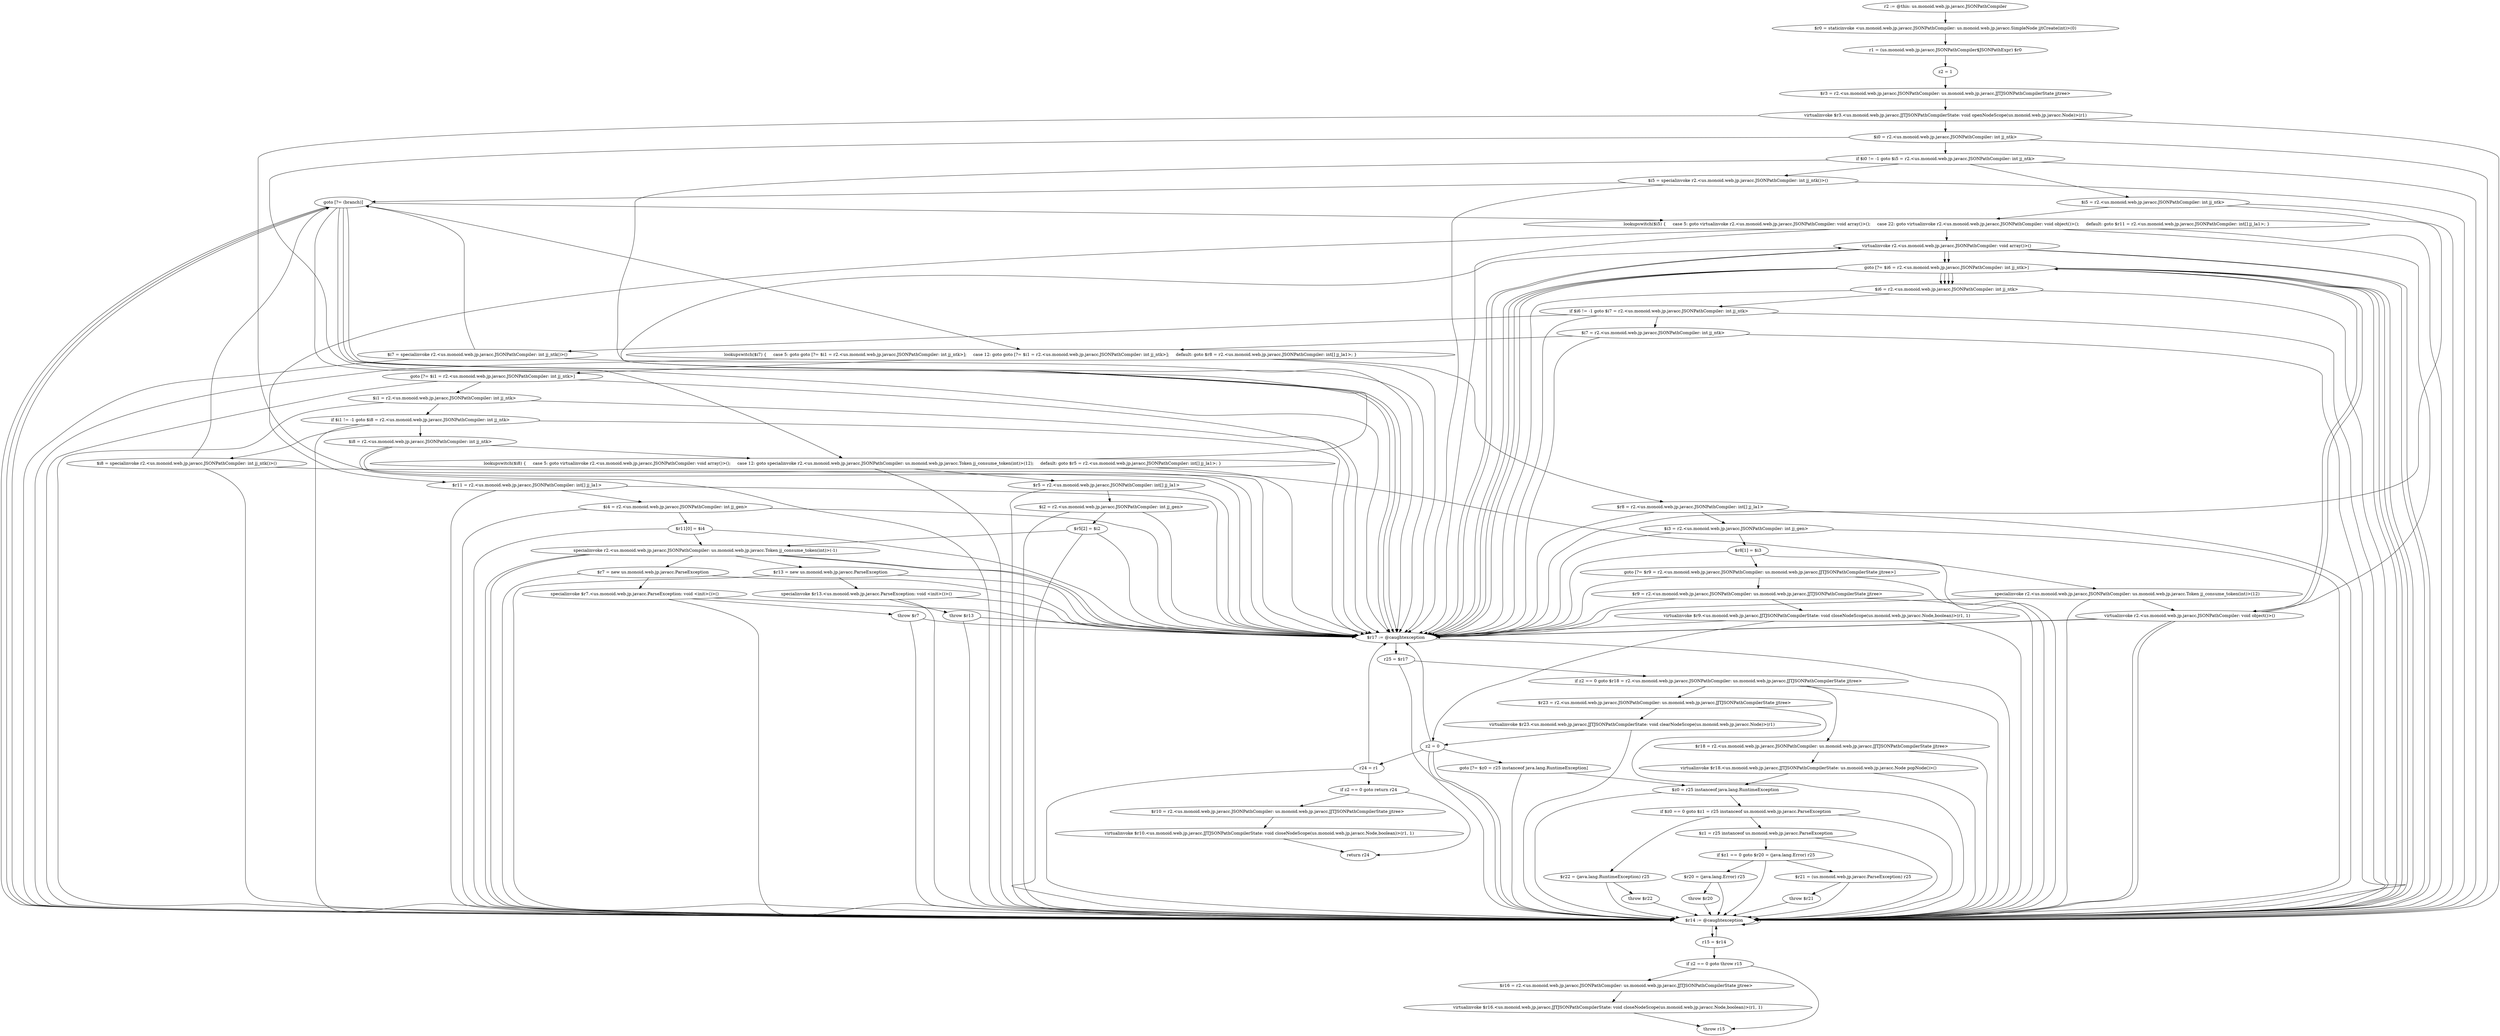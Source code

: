 digraph "unitGraph" {
    "r2 := @this: us.monoid.web.jp.javacc.JSONPathCompiler"
    "$r0 = staticinvoke <us.monoid.web.jp.javacc.JSONPathCompiler: us.monoid.web.jp.javacc.SimpleNode jjtCreate(int)>(0)"
    "r1 = (us.monoid.web.jp.javacc.JSONPathCompiler$JSONPathExpr) $r0"
    "z2 = 1"
    "$r3 = r2.<us.monoid.web.jp.javacc.JSONPathCompiler: us.monoid.web.jp.javacc.JJTJSONPathCompilerState jjtree>"
    "virtualinvoke $r3.<us.monoid.web.jp.javacc.JJTJSONPathCompilerState: void openNodeScope(us.monoid.web.jp.javacc.Node)>(r1)"
    "$i0 = r2.<us.monoid.web.jp.javacc.JSONPathCompiler: int jj_ntk>"
    "if $i0 != -1 goto $i5 = r2.<us.monoid.web.jp.javacc.JSONPathCompiler: int jj_ntk>"
    "$i5 = specialinvoke r2.<us.monoid.web.jp.javacc.JSONPathCompiler: int jj_ntk()>()"
    "goto [?= (branch)]"
    "$i5 = r2.<us.monoid.web.jp.javacc.JSONPathCompiler: int jj_ntk>"
    "lookupswitch($i5) {     case 5: goto virtualinvoke r2.<us.monoid.web.jp.javacc.JSONPathCompiler: void array()>();     case 22: goto virtualinvoke r2.<us.monoid.web.jp.javacc.JSONPathCompiler: void object()>();     default: goto $r11 = r2.<us.monoid.web.jp.javacc.JSONPathCompiler: int[] jj_la1>; }"
    "virtualinvoke r2.<us.monoid.web.jp.javacc.JSONPathCompiler: void array()>()"
    "goto [?= $i6 = r2.<us.monoid.web.jp.javacc.JSONPathCompiler: int jj_ntk>]"
    "virtualinvoke r2.<us.monoid.web.jp.javacc.JSONPathCompiler: void object()>()"
    "$r11 = r2.<us.monoid.web.jp.javacc.JSONPathCompiler: int[] jj_la1>"
    "$i4 = r2.<us.monoid.web.jp.javacc.JSONPathCompiler: int jj_gen>"
    "$r11[0] = $i4"
    "specialinvoke r2.<us.monoid.web.jp.javacc.JSONPathCompiler: us.monoid.web.jp.javacc.Token jj_consume_token(int)>(-1)"
    "$r13 = new us.monoid.web.jp.javacc.ParseException"
    "specialinvoke $r13.<us.monoid.web.jp.javacc.ParseException: void <init>()>()"
    "throw $r13"
    "$i6 = r2.<us.monoid.web.jp.javacc.JSONPathCompiler: int jj_ntk>"
    "if $i6 != -1 goto $i7 = r2.<us.monoid.web.jp.javacc.JSONPathCompiler: int jj_ntk>"
    "$i7 = specialinvoke r2.<us.monoid.web.jp.javacc.JSONPathCompiler: int jj_ntk()>()"
    "$i7 = r2.<us.monoid.web.jp.javacc.JSONPathCompiler: int jj_ntk>"
    "lookupswitch($i7) {     case 5: goto goto [?= $i1 = r2.<us.monoid.web.jp.javacc.JSONPathCompiler: int jj_ntk>];     case 12: goto goto [?= $i1 = r2.<us.monoid.web.jp.javacc.JSONPathCompiler: int jj_ntk>];     default: goto $r8 = r2.<us.monoid.web.jp.javacc.JSONPathCompiler: int[] jj_la1>; }"
    "goto [?= $i1 = r2.<us.monoid.web.jp.javacc.JSONPathCompiler: int jj_ntk>]"
    "$r8 = r2.<us.monoid.web.jp.javacc.JSONPathCompiler: int[] jj_la1>"
    "$i3 = r2.<us.monoid.web.jp.javacc.JSONPathCompiler: int jj_gen>"
    "$r8[1] = $i3"
    "goto [?= $r9 = r2.<us.monoid.web.jp.javacc.JSONPathCompiler: us.monoid.web.jp.javacc.JJTJSONPathCompilerState jjtree>]"
    "$i1 = r2.<us.monoid.web.jp.javacc.JSONPathCompiler: int jj_ntk>"
    "if $i1 != -1 goto $i8 = r2.<us.monoid.web.jp.javacc.JSONPathCompiler: int jj_ntk>"
    "$i8 = specialinvoke r2.<us.monoid.web.jp.javacc.JSONPathCompiler: int jj_ntk()>()"
    "$i8 = r2.<us.monoid.web.jp.javacc.JSONPathCompiler: int jj_ntk>"
    "lookupswitch($i8) {     case 5: goto virtualinvoke r2.<us.monoid.web.jp.javacc.JSONPathCompiler: void array()>();     case 12: goto specialinvoke r2.<us.monoid.web.jp.javacc.JSONPathCompiler: us.monoid.web.jp.javacc.Token jj_consume_token(int)>(12);     default: goto $r5 = r2.<us.monoid.web.jp.javacc.JSONPathCompiler: int[] jj_la1>; }"
    "specialinvoke r2.<us.monoid.web.jp.javacc.JSONPathCompiler: us.monoid.web.jp.javacc.Token jj_consume_token(int)>(12)"
    "$r5 = r2.<us.monoid.web.jp.javacc.JSONPathCompiler: int[] jj_la1>"
    "$i2 = r2.<us.monoid.web.jp.javacc.JSONPathCompiler: int jj_gen>"
    "$r5[2] = $i2"
    "$r7 = new us.monoid.web.jp.javacc.ParseException"
    "specialinvoke $r7.<us.monoid.web.jp.javacc.ParseException: void <init>()>()"
    "throw $r7"
    "$r9 = r2.<us.monoid.web.jp.javacc.JSONPathCompiler: us.monoid.web.jp.javacc.JJTJSONPathCompilerState jjtree>"
    "virtualinvoke $r9.<us.monoid.web.jp.javacc.JJTJSONPathCompilerState: void closeNodeScope(us.monoid.web.jp.javacc.Node,boolean)>(r1, 1)"
    "z2 = 0"
    "r24 = r1"
    "if z2 == 0 goto return r24"
    "$r10 = r2.<us.monoid.web.jp.javacc.JSONPathCompiler: us.monoid.web.jp.javacc.JJTJSONPathCompilerState jjtree>"
    "virtualinvoke $r10.<us.monoid.web.jp.javacc.JJTJSONPathCompilerState: void closeNodeScope(us.monoid.web.jp.javacc.Node,boolean)>(r1, 1)"
    "return r24"
    "$r17 := @caughtexception"
    "r25 = $r17"
    "if z2 == 0 goto $r18 = r2.<us.monoid.web.jp.javacc.JSONPathCompiler: us.monoid.web.jp.javacc.JJTJSONPathCompilerState jjtree>"
    "$r23 = r2.<us.monoid.web.jp.javacc.JSONPathCompiler: us.monoid.web.jp.javacc.JJTJSONPathCompilerState jjtree>"
    "virtualinvoke $r23.<us.monoid.web.jp.javacc.JJTJSONPathCompilerState: void clearNodeScope(us.monoid.web.jp.javacc.Node)>(r1)"
    "goto [?= $z0 = r25 instanceof java.lang.RuntimeException]"
    "$r18 = r2.<us.monoid.web.jp.javacc.JSONPathCompiler: us.monoid.web.jp.javacc.JJTJSONPathCompilerState jjtree>"
    "virtualinvoke $r18.<us.monoid.web.jp.javacc.JJTJSONPathCompilerState: us.monoid.web.jp.javacc.Node popNode()>()"
    "$z0 = r25 instanceof java.lang.RuntimeException"
    "if $z0 == 0 goto $z1 = r25 instanceof us.monoid.web.jp.javacc.ParseException"
    "$r22 = (java.lang.RuntimeException) r25"
    "throw $r22"
    "$z1 = r25 instanceof us.monoid.web.jp.javacc.ParseException"
    "if $z1 == 0 goto $r20 = (java.lang.Error) r25"
    "$r21 = (us.monoid.web.jp.javacc.ParseException) r25"
    "throw $r21"
    "$r20 = (java.lang.Error) r25"
    "throw $r20"
    "$r14 := @caughtexception"
    "r15 = $r14"
    "if z2 == 0 goto throw r15"
    "$r16 = r2.<us.monoid.web.jp.javacc.JSONPathCompiler: us.monoid.web.jp.javacc.JJTJSONPathCompilerState jjtree>"
    "virtualinvoke $r16.<us.monoid.web.jp.javacc.JJTJSONPathCompilerState: void closeNodeScope(us.monoid.web.jp.javacc.Node,boolean)>(r1, 1)"
    "throw r15"
    "r2 := @this: us.monoid.web.jp.javacc.JSONPathCompiler"->"$r0 = staticinvoke <us.monoid.web.jp.javacc.JSONPathCompiler: us.monoid.web.jp.javacc.SimpleNode jjtCreate(int)>(0)";
    "$r0 = staticinvoke <us.monoid.web.jp.javacc.JSONPathCompiler: us.monoid.web.jp.javacc.SimpleNode jjtCreate(int)>(0)"->"r1 = (us.monoid.web.jp.javacc.JSONPathCompiler$JSONPathExpr) $r0";
    "r1 = (us.monoid.web.jp.javacc.JSONPathCompiler$JSONPathExpr) $r0"->"z2 = 1";
    "z2 = 1"->"$r3 = r2.<us.monoid.web.jp.javacc.JSONPathCompiler: us.monoid.web.jp.javacc.JJTJSONPathCompilerState jjtree>";
    "$r3 = r2.<us.monoid.web.jp.javacc.JSONPathCompiler: us.monoid.web.jp.javacc.JJTJSONPathCompilerState jjtree>"->"virtualinvoke $r3.<us.monoid.web.jp.javacc.JJTJSONPathCompilerState: void openNodeScope(us.monoid.web.jp.javacc.Node)>(r1)";
    "virtualinvoke $r3.<us.monoid.web.jp.javacc.JJTJSONPathCompilerState: void openNodeScope(us.monoid.web.jp.javacc.Node)>(r1)"->"$r17 := @caughtexception";
    "virtualinvoke $r3.<us.monoid.web.jp.javacc.JJTJSONPathCompilerState: void openNodeScope(us.monoid.web.jp.javacc.Node)>(r1)"->"$r14 := @caughtexception";
    "virtualinvoke $r3.<us.monoid.web.jp.javacc.JJTJSONPathCompilerState: void openNodeScope(us.monoid.web.jp.javacc.Node)>(r1)"->"$i0 = r2.<us.monoid.web.jp.javacc.JSONPathCompiler: int jj_ntk>";
    "$i0 = r2.<us.monoid.web.jp.javacc.JSONPathCompiler: int jj_ntk>"->"$r17 := @caughtexception";
    "$i0 = r2.<us.monoid.web.jp.javacc.JSONPathCompiler: int jj_ntk>"->"$r14 := @caughtexception";
    "$i0 = r2.<us.monoid.web.jp.javacc.JSONPathCompiler: int jj_ntk>"->"if $i0 != -1 goto $i5 = r2.<us.monoid.web.jp.javacc.JSONPathCompiler: int jj_ntk>";
    "if $i0 != -1 goto $i5 = r2.<us.monoid.web.jp.javacc.JSONPathCompiler: int jj_ntk>"->"$i5 = specialinvoke r2.<us.monoid.web.jp.javacc.JSONPathCompiler: int jj_ntk()>()";
    "if $i0 != -1 goto $i5 = r2.<us.monoid.web.jp.javacc.JSONPathCompiler: int jj_ntk>"->"$i5 = r2.<us.monoid.web.jp.javacc.JSONPathCompiler: int jj_ntk>";
    "if $i0 != -1 goto $i5 = r2.<us.monoid.web.jp.javacc.JSONPathCompiler: int jj_ntk>"->"$r17 := @caughtexception";
    "if $i0 != -1 goto $i5 = r2.<us.monoid.web.jp.javacc.JSONPathCompiler: int jj_ntk>"->"$r14 := @caughtexception";
    "$i5 = specialinvoke r2.<us.monoid.web.jp.javacc.JSONPathCompiler: int jj_ntk()>()"->"$r17 := @caughtexception";
    "$i5 = specialinvoke r2.<us.monoid.web.jp.javacc.JSONPathCompiler: int jj_ntk()>()"->"$r14 := @caughtexception";
    "$i5 = specialinvoke r2.<us.monoid.web.jp.javacc.JSONPathCompiler: int jj_ntk()>()"->"goto [?= (branch)]";
    "goto [?= (branch)]"->"$r17 := @caughtexception";
    "goto [?= (branch)]"->"$r14 := @caughtexception";
    "goto [?= (branch)]"->"lookupswitch($i5) {     case 5: goto virtualinvoke r2.<us.monoid.web.jp.javacc.JSONPathCompiler: void array()>();     case 22: goto virtualinvoke r2.<us.monoid.web.jp.javacc.JSONPathCompiler: void object()>();     default: goto $r11 = r2.<us.monoid.web.jp.javacc.JSONPathCompiler: int[] jj_la1>; }";
    "$i5 = r2.<us.monoid.web.jp.javacc.JSONPathCompiler: int jj_ntk>"->"$r17 := @caughtexception";
    "$i5 = r2.<us.monoid.web.jp.javacc.JSONPathCompiler: int jj_ntk>"->"$r14 := @caughtexception";
    "$i5 = r2.<us.monoid.web.jp.javacc.JSONPathCompiler: int jj_ntk>"->"lookupswitch($i5) {     case 5: goto virtualinvoke r2.<us.monoid.web.jp.javacc.JSONPathCompiler: void array()>();     case 22: goto virtualinvoke r2.<us.monoid.web.jp.javacc.JSONPathCompiler: void object()>();     default: goto $r11 = r2.<us.monoid.web.jp.javacc.JSONPathCompiler: int[] jj_la1>; }";
    "lookupswitch($i5) {     case 5: goto virtualinvoke r2.<us.monoid.web.jp.javacc.JSONPathCompiler: void array()>();     case 22: goto virtualinvoke r2.<us.monoid.web.jp.javacc.JSONPathCompiler: void object()>();     default: goto $r11 = r2.<us.monoid.web.jp.javacc.JSONPathCompiler: int[] jj_la1>; }"->"virtualinvoke r2.<us.monoid.web.jp.javacc.JSONPathCompiler: void array()>()";
    "lookupswitch($i5) {     case 5: goto virtualinvoke r2.<us.monoid.web.jp.javacc.JSONPathCompiler: void array()>();     case 22: goto virtualinvoke r2.<us.monoid.web.jp.javacc.JSONPathCompiler: void object()>();     default: goto $r11 = r2.<us.monoid.web.jp.javacc.JSONPathCompiler: int[] jj_la1>; }"->"virtualinvoke r2.<us.monoid.web.jp.javacc.JSONPathCompiler: void object()>()";
    "lookupswitch($i5) {     case 5: goto virtualinvoke r2.<us.monoid.web.jp.javacc.JSONPathCompiler: void array()>();     case 22: goto virtualinvoke r2.<us.monoid.web.jp.javacc.JSONPathCompiler: void object()>();     default: goto $r11 = r2.<us.monoid.web.jp.javacc.JSONPathCompiler: int[] jj_la1>; }"->"$r11 = r2.<us.monoid.web.jp.javacc.JSONPathCompiler: int[] jj_la1>";
    "lookupswitch($i5) {     case 5: goto virtualinvoke r2.<us.monoid.web.jp.javacc.JSONPathCompiler: void array()>();     case 22: goto virtualinvoke r2.<us.monoid.web.jp.javacc.JSONPathCompiler: void object()>();     default: goto $r11 = r2.<us.monoid.web.jp.javacc.JSONPathCompiler: int[] jj_la1>; }"->"$r17 := @caughtexception";
    "lookupswitch($i5) {     case 5: goto virtualinvoke r2.<us.monoid.web.jp.javacc.JSONPathCompiler: void array()>();     case 22: goto virtualinvoke r2.<us.monoid.web.jp.javacc.JSONPathCompiler: void object()>();     default: goto $r11 = r2.<us.monoid.web.jp.javacc.JSONPathCompiler: int[] jj_la1>; }"->"$r14 := @caughtexception";
    "virtualinvoke r2.<us.monoid.web.jp.javacc.JSONPathCompiler: void array()>()"->"$r17 := @caughtexception";
    "virtualinvoke r2.<us.monoid.web.jp.javacc.JSONPathCompiler: void array()>()"->"$r14 := @caughtexception";
    "virtualinvoke r2.<us.monoid.web.jp.javacc.JSONPathCompiler: void array()>()"->"goto [?= $i6 = r2.<us.monoid.web.jp.javacc.JSONPathCompiler: int jj_ntk>]";
    "goto [?= $i6 = r2.<us.monoid.web.jp.javacc.JSONPathCompiler: int jj_ntk>]"->"$r17 := @caughtexception";
    "goto [?= $i6 = r2.<us.monoid.web.jp.javacc.JSONPathCompiler: int jj_ntk>]"->"$r14 := @caughtexception";
    "goto [?= $i6 = r2.<us.monoid.web.jp.javacc.JSONPathCompiler: int jj_ntk>]"->"$i6 = r2.<us.monoid.web.jp.javacc.JSONPathCompiler: int jj_ntk>";
    "virtualinvoke r2.<us.monoid.web.jp.javacc.JSONPathCompiler: void object()>()"->"$r17 := @caughtexception";
    "virtualinvoke r2.<us.monoid.web.jp.javacc.JSONPathCompiler: void object()>()"->"$r14 := @caughtexception";
    "virtualinvoke r2.<us.monoid.web.jp.javacc.JSONPathCompiler: void object()>()"->"goto [?= $i6 = r2.<us.monoid.web.jp.javacc.JSONPathCompiler: int jj_ntk>]";
    "goto [?= $i6 = r2.<us.monoid.web.jp.javacc.JSONPathCompiler: int jj_ntk>]"->"$r17 := @caughtexception";
    "goto [?= $i6 = r2.<us.monoid.web.jp.javacc.JSONPathCompiler: int jj_ntk>]"->"$r14 := @caughtexception";
    "goto [?= $i6 = r2.<us.monoid.web.jp.javacc.JSONPathCompiler: int jj_ntk>]"->"$i6 = r2.<us.monoid.web.jp.javacc.JSONPathCompiler: int jj_ntk>";
    "$r11 = r2.<us.monoid.web.jp.javacc.JSONPathCompiler: int[] jj_la1>"->"$r17 := @caughtexception";
    "$r11 = r2.<us.monoid.web.jp.javacc.JSONPathCompiler: int[] jj_la1>"->"$r14 := @caughtexception";
    "$r11 = r2.<us.monoid.web.jp.javacc.JSONPathCompiler: int[] jj_la1>"->"$i4 = r2.<us.monoid.web.jp.javacc.JSONPathCompiler: int jj_gen>";
    "$i4 = r2.<us.monoid.web.jp.javacc.JSONPathCompiler: int jj_gen>"->"$r17 := @caughtexception";
    "$i4 = r2.<us.monoid.web.jp.javacc.JSONPathCompiler: int jj_gen>"->"$r14 := @caughtexception";
    "$i4 = r2.<us.monoid.web.jp.javacc.JSONPathCompiler: int jj_gen>"->"$r11[0] = $i4";
    "$r11[0] = $i4"->"$r17 := @caughtexception";
    "$r11[0] = $i4"->"$r14 := @caughtexception";
    "$r11[0] = $i4"->"specialinvoke r2.<us.monoid.web.jp.javacc.JSONPathCompiler: us.monoid.web.jp.javacc.Token jj_consume_token(int)>(-1)";
    "specialinvoke r2.<us.monoid.web.jp.javacc.JSONPathCompiler: us.monoid.web.jp.javacc.Token jj_consume_token(int)>(-1)"->"$r17 := @caughtexception";
    "specialinvoke r2.<us.monoid.web.jp.javacc.JSONPathCompiler: us.monoid.web.jp.javacc.Token jj_consume_token(int)>(-1)"->"$r14 := @caughtexception";
    "specialinvoke r2.<us.monoid.web.jp.javacc.JSONPathCompiler: us.monoid.web.jp.javacc.Token jj_consume_token(int)>(-1)"->"$r13 = new us.monoid.web.jp.javacc.ParseException";
    "$r13 = new us.monoid.web.jp.javacc.ParseException"->"$r17 := @caughtexception";
    "$r13 = new us.monoid.web.jp.javacc.ParseException"->"$r14 := @caughtexception";
    "$r13 = new us.monoid.web.jp.javacc.ParseException"->"specialinvoke $r13.<us.monoid.web.jp.javacc.ParseException: void <init>()>()";
    "specialinvoke $r13.<us.monoid.web.jp.javacc.ParseException: void <init>()>()"->"$r17 := @caughtexception";
    "specialinvoke $r13.<us.monoid.web.jp.javacc.ParseException: void <init>()>()"->"$r14 := @caughtexception";
    "specialinvoke $r13.<us.monoid.web.jp.javacc.ParseException: void <init>()>()"->"throw $r13";
    "throw $r13"->"$r17 := @caughtexception";
    "throw $r13"->"$r14 := @caughtexception";
    "$i6 = r2.<us.monoid.web.jp.javacc.JSONPathCompiler: int jj_ntk>"->"$r17 := @caughtexception";
    "$i6 = r2.<us.monoid.web.jp.javacc.JSONPathCompiler: int jj_ntk>"->"$r14 := @caughtexception";
    "$i6 = r2.<us.monoid.web.jp.javacc.JSONPathCompiler: int jj_ntk>"->"if $i6 != -1 goto $i7 = r2.<us.monoid.web.jp.javacc.JSONPathCompiler: int jj_ntk>";
    "if $i6 != -1 goto $i7 = r2.<us.monoid.web.jp.javacc.JSONPathCompiler: int jj_ntk>"->"$i7 = specialinvoke r2.<us.monoid.web.jp.javacc.JSONPathCompiler: int jj_ntk()>()";
    "if $i6 != -1 goto $i7 = r2.<us.monoid.web.jp.javacc.JSONPathCompiler: int jj_ntk>"->"$i7 = r2.<us.monoid.web.jp.javacc.JSONPathCompiler: int jj_ntk>";
    "if $i6 != -1 goto $i7 = r2.<us.monoid.web.jp.javacc.JSONPathCompiler: int jj_ntk>"->"$r17 := @caughtexception";
    "if $i6 != -1 goto $i7 = r2.<us.monoid.web.jp.javacc.JSONPathCompiler: int jj_ntk>"->"$r14 := @caughtexception";
    "$i7 = specialinvoke r2.<us.monoid.web.jp.javacc.JSONPathCompiler: int jj_ntk()>()"->"$r17 := @caughtexception";
    "$i7 = specialinvoke r2.<us.monoid.web.jp.javacc.JSONPathCompiler: int jj_ntk()>()"->"$r14 := @caughtexception";
    "$i7 = specialinvoke r2.<us.monoid.web.jp.javacc.JSONPathCompiler: int jj_ntk()>()"->"goto [?= (branch)]";
    "goto [?= (branch)]"->"$r17 := @caughtexception";
    "goto [?= (branch)]"->"$r14 := @caughtexception";
    "goto [?= (branch)]"->"lookupswitch($i7) {     case 5: goto goto [?= $i1 = r2.<us.monoid.web.jp.javacc.JSONPathCompiler: int jj_ntk>];     case 12: goto goto [?= $i1 = r2.<us.monoid.web.jp.javacc.JSONPathCompiler: int jj_ntk>];     default: goto $r8 = r2.<us.monoid.web.jp.javacc.JSONPathCompiler: int[] jj_la1>; }";
    "$i7 = r2.<us.monoid.web.jp.javacc.JSONPathCompiler: int jj_ntk>"->"$r17 := @caughtexception";
    "$i7 = r2.<us.monoid.web.jp.javacc.JSONPathCompiler: int jj_ntk>"->"$r14 := @caughtexception";
    "$i7 = r2.<us.monoid.web.jp.javacc.JSONPathCompiler: int jj_ntk>"->"lookupswitch($i7) {     case 5: goto goto [?= $i1 = r2.<us.monoid.web.jp.javacc.JSONPathCompiler: int jj_ntk>];     case 12: goto goto [?= $i1 = r2.<us.monoid.web.jp.javacc.JSONPathCompiler: int jj_ntk>];     default: goto $r8 = r2.<us.monoid.web.jp.javacc.JSONPathCompiler: int[] jj_la1>; }";
    "lookupswitch($i7) {     case 5: goto goto [?= $i1 = r2.<us.monoid.web.jp.javacc.JSONPathCompiler: int jj_ntk>];     case 12: goto goto [?= $i1 = r2.<us.monoid.web.jp.javacc.JSONPathCompiler: int jj_ntk>];     default: goto $r8 = r2.<us.monoid.web.jp.javacc.JSONPathCompiler: int[] jj_la1>; }"->"goto [?= $i1 = r2.<us.monoid.web.jp.javacc.JSONPathCompiler: int jj_ntk>]";
    "lookupswitch($i7) {     case 5: goto goto [?= $i1 = r2.<us.monoid.web.jp.javacc.JSONPathCompiler: int jj_ntk>];     case 12: goto goto [?= $i1 = r2.<us.monoid.web.jp.javacc.JSONPathCompiler: int jj_ntk>];     default: goto $r8 = r2.<us.monoid.web.jp.javacc.JSONPathCompiler: int[] jj_la1>; }"->"$r8 = r2.<us.monoid.web.jp.javacc.JSONPathCompiler: int[] jj_la1>";
    "lookupswitch($i7) {     case 5: goto goto [?= $i1 = r2.<us.monoid.web.jp.javacc.JSONPathCompiler: int jj_ntk>];     case 12: goto goto [?= $i1 = r2.<us.monoid.web.jp.javacc.JSONPathCompiler: int jj_ntk>];     default: goto $r8 = r2.<us.monoid.web.jp.javacc.JSONPathCompiler: int[] jj_la1>; }"->"$r17 := @caughtexception";
    "lookupswitch($i7) {     case 5: goto goto [?= $i1 = r2.<us.monoid.web.jp.javacc.JSONPathCompiler: int jj_ntk>];     case 12: goto goto [?= $i1 = r2.<us.monoid.web.jp.javacc.JSONPathCompiler: int jj_ntk>];     default: goto $r8 = r2.<us.monoid.web.jp.javacc.JSONPathCompiler: int[] jj_la1>; }"->"$r14 := @caughtexception";
    "goto [?= $i1 = r2.<us.monoid.web.jp.javacc.JSONPathCompiler: int jj_ntk>]"->"$r17 := @caughtexception";
    "goto [?= $i1 = r2.<us.monoid.web.jp.javacc.JSONPathCompiler: int jj_ntk>]"->"$r14 := @caughtexception";
    "goto [?= $i1 = r2.<us.monoid.web.jp.javacc.JSONPathCompiler: int jj_ntk>]"->"$i1 = r2.<us.monoid.web.jp.javacc.JSONPathCompiler: int jj_ntk>";
    "$r8 = r2.<us.monoid.web.jp.javacc.JSONPathCompiler: int[] jj_la1>"->"$r17 := @caughtexception";
    "$r8 = r2.<us.monoid.web.jp.javacc.JSONPathCompiler: int[] jj_la1>"->"$r14 := @caughtexception";
    "$r8 = r2.<us.monoid.web.jp.javacc.JSONPathCompiler: int[] jj_la1>"->"$i3 = r2.<us.monoid.web.jp.javacc.JSONPathCompiler: int jj_gen>";
    "$i3 = r2.<us.monoid.web.jp.javacc.JSONPathCompiler: int jj_gen>"->"$r17 := @caughtexception";
    "$i3 = r2.<us.monoid.web.jp.javacc.JSONPathCompiler: int jj_gen>"->"$r14 := @caughtexception";
    "$i3 = r2.<us.monoid.web.jp.javacc.JSONPathCompiler: int jj_gen>"->"$r8[1] = $i3";
    "$r8[1] = $i3"->"$r17 := @caughtexception";
    "$r8[1] = $i3"->"$r14 := @caughtexception";
    "$r8[1] = $i3"->"goto [?= $r9 = r2.<us.monoid.web.jp.javacc.JSONPathCompiler: us.monoid.web.jp.javacc.JJTJSONPathCompilerState jjtree>]";
    "goto [?= $r9 = r2.<us.monoid.web.jp.javacc.JSONPathCompiler: us.monoid.web.jp.javacc.JJTJSONPathCompilerState jjtree>]"->"$r17 := @caughtexception";
    "goto [?= $r9 = r2.<us.monoid.web.jp.javacc.JSONPathCompiler: us.monoid.web.jp.javacc.JJTJSONPathCompilerState jjtree>]"->"$r14 := @caughtexception";
    "goto [?= $r9 = r2.<us.monoid.web.jp.javacc.JSONPathCompiler: us.monoid.web.jp.javacc.JJTJSONPathCompilerState jjtree>]"->"$r9 = r2.<us.monoid.web.jp.javacc.JSONPathCompiler: us.monoid.web.jp.javacc.JJTJSONPathCompilerState jjtree>";
    "$i1 = r2.<us.monoid.web.jp.javacc.JSONPathCompiler: int jj_ntk>"->"$r17 := @caughtexception";
    "$i1 = r2.<us.monoid.web.jp.javacc.JSONPathCompiler: int jj_ntk>"->"$r14 := @caughtexception";
    "$i1 = r2.<us.monoid.web.jp.javacc.JSONPathCompiler: int jj_ntk>"->"if $i1 != -1 goto $i8 = r2.<us.monoid.web.jp.javacc.JSONPathCompiler: int jj_ntk>";
    "if $i1 != -1 goto $i8 = r2.<us.monoid.web.jp.javacc.JSONPathCompiler: int jj_ntk>"->"$i8 = specialinvoke r2.<us.monoid.web.jp.javacc.JSONPathCompiler: int jj_ntk()>()";
    "if $i1 != -1 goto $i8 = r2.<us.monoid.web.jp.javacc.JSONPathCompiler: int jj_ntk>"->"$i8 = r2.<us.monoid.web.jp.javacc.JSONPathCompiler: int jj_ntk>";
    "if $i1 != -1 goto $i8 = r2.<us.monoid.web.jp.javacc.JSONPathCompiler: int jj_ntk>"->"$r17 := @caughtexception";
    "if $i1 != -1 goto $i8 = r2.<us.monoid.web.jp.javacc.JSONPathCompiler: int jj_ntk>"->"$r14 := @caughtexception";
    "$i8 = specialinvoke r2.<us.monoid.web.jp.javacc.JSONPathCompiler: int jj_ntk()>()"->"$r17 := @caughtexception";
    "$i8 = specialinvoke r2.<us.monoid.web.jp.javacc.JSONPathCompiler: int jj_ntk()>()"->"$r14 := @caughtexception";
    "$i8 = specialinvoke r2.<us.monoid.web.jp.javacc.JSONPathCompiler: int jj_ntk()>()"->"goto [?= (branch)]";
    "goto [?= (branch)]"->"$r17 := @caughtexception";
    "goto [?= (branch)]"->"$r14 := @caughtexception";
    "goto [?= (branch)]"->"lookupswitch($i8) {     case 5: goto virtualinvoke r2.<us.monoid.web.jp.javacc.JSONPathCompiler: void array()>();     case 12: goto specialinvoke r2.<us.monoid.web.jp.javacc.JSONPathCompiler: us.monoid.web.jp.javacc.Token jj_consume_token(int)>(12);     default: goto $r5 = r2.<us.monoid.web.jp.javacc.JSONPathCompiler: int[] jj_la1>; }";
    "$i8 = r2.<us.monoid.web.jp.javacc.JSONPathCompiler: int jj_ntk>"->"$r17 := @caughtexception";
    "$i8 = r2.<us.monoid.web.jp.javacc.JSONPathCompiler: int jj_ntk>"->"$r14 := @caughtexception";
    "$i8 = r2.<us.monoid.web.jp.javacc.JSONPathCompiler: int jj_ntk>"->"lookupswitch($i8) {     case 5: goto virtualinvoke r2.<us.monoid.web.jp.javacc.JSONPathCompiler: void array()>();     case 12: goto specialinvoke r2.<us.monoid.web.jp.javacc.JSONPathCompiler: us.monoid.web.jp.javacc.Token jj_consume_token(int)>(12);     default: goto $r5 = r2.<us.monoid.web.jp.javacc.JSONPathCompiler: int[] jj_la1>; }";
    "lookupswitch($i8) {     case 5: goto virtualinvoke r2.<us.monoid.web.jp.javacc.JSONPathCompiler: void array()>();     case 12: goto specialinvoke r2.<us.monoid.web.jp.javacc.JSONPathCompiler: us.monoid.web.jp.javacc.Token jj_consume_token(int)>(12);     default: goto $r5 = r2.<us.monoid.web.jp.javacc.JSONPathCompiler: int[] jj_la1>; }"->"virtualinvoke r2.<us.monoid.web.jp.javacc.JSONPathCompiler: void array()>()";
    "lookupswitch($i8) {     case 5: goto virtualinvoke r2.<us.monoid.web.jp.javacc.JSONPathCompiler: void array()>();     case 12: goto specialinvoke r2.<us.monoid.web.jp.javacc.JSONPathCompiler: us.monoid.web.jp.javacc.Token jj_consume_token(int)>(12);     default: goto $r5 = r2.<us.monoid.web.jp.javacc.JSONPathCompiler: int[] jj_la1>; }"->"specialinvoke r2.<us.monoid.web.jp.javacc.JSONPathCompiler: us.monoid.web.jp.javacc.Token jj_consume_token(int)>(12)";
    "lookupswitch($i8) {     case 5: goto virtualinvoke r2.<us.monoid.web.jp.javacc.JSONPathCompiler: void array()>();     case 12: goto specialinvoke r2.<us.monoid.web.jp.javacc.JSONPathCompiler: us.monoid.web.jp.javacc.Token jj_consume_token(int)>(12);     default: goto $r5 = r2.<us.monoid.web.jp.javacc.JSONPathCompiler: int[] jj_la1>; }"->"$r5 = r2.<us.monoid.web.jp.javacc.JSONPathCompiler: int[] jj_la1>";
    "lookupswitch($i8) {     case 5: goto virtualinvoke r2.<us.monoid.web.jp.javacc.JSONPathCompiler: void array()>();     case 12: goto specialinvoke r2.<us.monoid.web.jp.javacc.JSONPathCompiler: us.monoid.web.jp.javacc.Token jj_consume_token(int)>(12);     default: goto $r5 = r2.<us.monoid.web.jp.javacc.JSONPathCompiler: int[] jj_la1>; }"->"$r17 := @caughtexception";
    "lookupswitch($i8) {     case 5: goto virtualinvoke r2.<us.monoid.web.jp.javacc.JSONPathCompiler: void array()>();     case 12: goto specialinvoke r2.<us.monoid.web.jp.javacc.JSONPathCompiler: us.monoid.web.jp.javacc.Token jj_consume_token(int)>(12);     default: goto $r5 = r2.<us.monoid.web.jp.javacc.JSONPathCompiler: int[] jj_la1>; }"->"$r14 := @caughtexception";
    "virtualinvoke r2.<us.monoid.web.jp.javacc.JSONPathCompiler: void array()>()"->"$r17 := @caughtexception";
    "virtualinvoke r2.<us.monoid.web.jp.javacc.JSONPathCompiler: void array()>()"->"$r14 := @caughtexception";
    "virtualinvoke r2.<us.monoid.web.jp.javacc.JSONPathCompiler: void array()>()"->"goto [?= $i6 = r2.<us.monoid.web.jp.javacc.JSONPathCompiler: int jj_ntk>]";
    "goto [?= $i6 = r2.<us.monoid.web.jp.javacc.JSONPathCompiler: int jj_ntk>]"->"$r17 := @caughtexception";
    "goto [?= $i6 = r2.<us.monoid.web.jp.javacc.JSONPathCompiler: int jj_ntk>]"->"$r14 := @caughtexception";
    "goto [?= $i6 = r2.<us.monoid.web.jp.javacc.JSONPathCompiler: int jj_ntk>]"->"$i6 = r2.<us.monoid.web.jp.javacc.JSONPathCompiler: int jj_ntk>";
    "specialinvoke r2.<us.monoid.web.jp.javacc.JSONPathCompiler: us.monoid.web.jp.javacc.Token jj_consume_token(int)>(12)"->"$r17 := @caughtexception";
    "specialinvoke r2.<us.monoid.web.jp.javacc.JSONPathCompiler: us.monoid.web.jp.javacc.Token jj_consume_token(int)>(12)"->"$r14 := @caughtexception";
    "specialinvoke r2.<us.monoid.web.jp.javacc.JSONPathCompiler: us.monoid.web.jp.javacc.Token jj_consume_token(int)>(12)"->"virtualinvoke r2.<us.monoid.web.jp.javacc.JSONPathCompiler: void object()>()";
    "virtualinvoke r2.<us.monoid.web.jp.javacc.JSONPathCompiler: void object()>()"->"$r17 := @caughtexception";
    "virtualinvoke r2.<us.monoid.web.jp.javacc.JSONPathCompiler: void object()>()"->"$r14 := @caughtexception";
    "virtualinvoke r2.<us.monoid.web.jp.javacc.JSONPathCompiler: void object()>()"->"goto [?= $i6 = r2.<us.monoid.web.jp.javacc.JSONPathCompiler: int jj_ntk>]";
    "goto [?= $i6 = r2.<us.monoid.web.jp.javacc.JSONPathCompiler: int jj_ntk>]"->"$r17 := @caughtexception";
    "goto [?= $i6 = r2.<us.monoid.web.jp.javacc.JSONPathCompiler: int jj_ntk>]"->"$r14 := @caughtexception";
    "goto [?= $i6 = r2.<us.monoid.web.jp.javacc.JSONPathCompiler: int jj_ntk>]"->"$i6 = r2.<us.monoid.web.jp.javacc.JSONPathCompiler: int jj_ntk>";
    "$r5 = r2.<us.monoid.web.jp.javacc.JSONPathCompiler: int[] jj_la1>"->"$r17 := @caughtexception";
    "$r5 = r2.<us.monoid.web.jp.javacc.JSONPathCompiler: int[] jj_la1>"->"$r14 := @caughtexception";
    "$r5 = r2.<us.monoid.web.jp.javacc.JSONPathCompiler: int[] jj_la1>"->"$i2 = r2.<us.monoid.web.jp.javacc.JSONPathCompiler: int jj_gen>";
    "$i2 = r2.<us.monoid.web.jp.javacc.JSONPathCompiler: int jj_gen>"->"$r17 := @caughtexception";
    "$i2 = r2.<us.monoid.web.jp.javacc.JSONPathCompiler: int jj_gen>"->"$r14 := @caughtexception";
    "$i2 = r2.<us.monoid.web.jp.javacc.JSONPathCompiler: int jj_gen>"->"$r5[2] = $i2";
    "$r5[2] = $i2"->"$r17 := @caughtexception";
    "$r5[2] = $i2"->"$r14 := @caughtexception";
    "$r5[2] = $i2"->"specialinvoke r2.<us.monoid.web.jp.javacc.JSONPathCompiler: us.monoid.web.jp.javacc.Token jj_consume_token(int)>(-1)";
    "specialinvoke r2.<us.monoid.web.jp.javacc.JSONPathCompiler: us.monoid.web.jp.javacc.Token jj_consume_token(int)>(-1)"->"$r17 := @caughtexception";
    "specialinvoke r2.<us.monoid.web.jp.javacc.JSONPathCompiler: us.monoid.web.jp.javacc.Token jj_consume_token(int)>(-1)"->"$r14 := @caughtexception";
    "specialinvoke r2.<us.monoid.web.jp.javacc.JSONPathCompiler: us.monoid.web.jp.javacc.Token jj_consume_token(int)>(-1)"->"$r7 = new us.monoid.web.jp.javacc.ParseException";
    "$r7 = new us.monoid.web.jp.javacc.ParseException"->"$r17 := @caughtexception";
    "$r7 = new us.monoid.web.jp.javacc.ParseException"->"$r14 := @caughtexception";
    "$r7 = new us.monoid.web.jp.javacc.ParseException"->"specialinvoke $r7.<us.monoid.web.jp.javacc.ParseException: void <init>()>()";
    "specialinvoke $r7.<us.monoid.web.jp.javacc.ParseException: void <init>()>()"->"$r17 := @caughtexception";
    "specialinvoke $r7.<us.monoid.web.jp.javacc.ParseException: void <init>()>()"->"$r14 := @caughtexception";
    "specialinvoke $r7.<us.monoid.web.jp.javacc.ParseException: void <init>()>()"->"throw $r7";
    "throw $r7"->"$r17 := @caughtexception";
    "throw $r7"->"$r14 := @caughtexception";
    "$r9 = r2.<us.monoid.web.jp.javacc.JSONPathCompiler: us.monoid.web.jp.javacc.JJTJSONPathCompilerState jjtree>"->"$r17 := @caughtexception";
    "$r9 = r2.<us.monoid.web.jp.javacc.JSONPathCompiler: us.monoid.web.jp.javacc.JJTJSONPathCompilerState jjtree>"->"$r14 := @caughtexception";
    "$r9 = r2.<us.monoid.web.jp.javacc.JSONPathCompiler: us.monoid.web.jp.javacc.JJTJSONPathCompilerState jjtree>"->"virtualinvoke $r9.<us.monoid.web.jp.javacc.JJTJSONPathCompilerState: void closeNodeScope(us.monoid.web.jp.javacc.Node,boolean)>(r1, 1)";
    "virtualinvoke $r9.<us.monoid.web.jp.javacc.JJTJSONPathCompilerState: void closeNodeScope(us.monoid.web.jp.javacc.Node,boolean)>(r1, 1)"->"$r17 := @caughtexception";
    "virtualinvoke $r9.<us.monoid.web.jp.javacc.JJTJSONPathCompilerState: void closeNodeScope(us.monoid.web.jp.javacc.Node,boolean)>(r1, 1)"->"$r14 := @caughtexception";
    "virtualinvoke $r9.<us.monoid.web.jp.javacc.JJTJSONPathCompilerState: void closeNodeScope(us.monoid.web.jp.javacc.Node,boolean)>(r1, 1)"->"z2 = 0";
    "z2 = 0"->"$r17 := @caughtexception";
    "z2 = 0"->"$r14 := @caughtexception";
    "z2 = 0"->"r24 = r1";
    "r24 = r1"->"$r17 := @caughtexception";
    "r24 = r1"->"$r14 := @caughtexception";
    "r24 = r1"->"if z2 == 0 goto return r24";
    "if z2 == 0 goto return r24"->"$r10 = r2.<us.monoid.web.jp.javacc.JSONPathCompiler: us.monoid.web.jp.javacc.JJTJSONPathCompilerState jjtree>";
    "if z2 == 0 goto return r24"->"return r24";
    "$r10 = r2.<us.monoid.web.jp.javacc.JSONPathCompiler: us.monoid.web.jp.javacc.JJTJSONPathCompilerState jjtree>"->"virtualinvoke $r10.<us.monoid.web.jp.javacc.JJTJSONPathCompilerState: void closeNodeScope(us.monoid.web.jp.javacc.Node,boolean)>(r1, 1)";
    "virtualinvoke $r10.<us.monoid.web.jp.javacc.JJTJSONPathCompilerState: void closeNodeScope(us.monoid.web.jp.javacc.Node,boolean)>(r1, 1)"->"return r24";
    "$r17 := @caughtexception"->"r25 = $r17";
    "$r17 := @caughtexception"->"$r14 := @caughtexception";
    "r25 = $r17"->"if z2 == 0 goto $r18 = r2.<us.monoid.web.jp.javacc.JSONPathCompiler: us.monoid.web.jp.javacc.JJTJSONPathCompilerState jjtree>";
    "r25 = $r17"->"$r14 := @caughtexception";
    "if z2 == 0 goto $r18 = r2.<us.monoid.web.jp.javacc.JSONPathCompiler: us.monoid.web.jp.javacc.JJTJSONPathCompilerState jjtree>"->"$r23 = r2.<us.monoid.web.jp.javacc.JSONPathCompiler: us.monoid.web.jp.javacc.JJTJSONPathCompilerState jjtree>";
    "if z2 == 0 goto $r18 = r2.<us.monoid.web.jp.javacc.JSONPathCompiler: us.monoid.web.jp.javacc.JJTJSONPathCompilerState jjtree>"->"$r18 = r2.<us.monoid.web.jp.javacc.JSONPathCompiler: us.monoid.web.jp.javacc.JJTJSONPathCompilerState jjtree>";
    "if z2 == 0 goto $r18 = r2.<us.monoid.web.jp.javacc.JSONPathCompiler: us.monoid.web.jp.javacc.JJTJSONPathCompilerState jjtree>"->"$r14 := @caughtexception";
    "$r23 = r2.<us.monoid.web.jp.javacc.JSONPathCompiler: us.monoid.web.jp.javacc.JJTJSONPathCompilerState jjtree>"->"virtualinvoke $r23.<us.monoid.web.jp.javacc.JJTJSONPathCompilerState: void clearNodeScope(us.monoid.web.jp.javacc.Node)>(r1)";
    "$r23 = r2.<us.monoid.web.jp.javacc.JSONPathCompiler: us.monoid.web.jp.javacc.JJTJSONPathCompilerState jjtree>"->"$r14 := @caughtexception";
    "virtualinvoke $r23.<us.monoid.web.jp.javacc.JJTJSONPathCompilerState: void clearNodeScope(us.monoid.web.jp.javacc.Node)>(r1)"->"z2 = 0";
    "virtualinvoke $r23.<us.monoid.web.jp.javacc.JJTJSONPathCompilerState: void clearNodeScope(us.monoid.web.jp.javacc.Node)>(r1)"->"$r14 := @caughtexception";
    "z2 = 0"->"goto [?= $z0 = r25 instanceof java.lang.RuntimeException]";
    "z2 = 0"->"$r14 := @caughtexception";
    "goto [?= $z0 = r25 instanceof java.lang.RuntimeException]"->"$z0 = r25 instanceof java.lang.RuntimeException";
    "goto [?= $z0 = r25 instanceof java.lang.RuntimeException]"->"$r14 := @caughtexception";
    "$r18 = r2.<us.monoid.web.jp.javacc.JSONPathCompiler: us.monoid.web.jp.javacc.JJTJSONPathCompilerState jjtree>"->"virtualinvoke $r18.<us.monoid.web.jp.javacc.JJTJSONPathCompilerState: us.monoid.web.jp.javacc.Node popNode()>()";
    "$r18 = r2.<us.monoid.web.jp.javacc.JSONPathCompiler: us.monoid.web.jp.javacc.JJTJSONPathCompilerState jjtree>"->"$r14 := @caughtexception";
    "virtualinvoke $r18.<us.monoid.web.jp.javacc.JJTJSONPathCompilerState: us.monoid.web.jp.javacc.Node popNode()>()"->"$z0 = r25 instanceof java.lang.RuntimeException";
    "virtualinvoke $r18.<us.monoid.web.jp.javacc.JJTJSONPathCompilerState: us.monoid.web.jp.javacc.Node popNode()>()"->"$r14 := @caughtexception";
    "$z0 = r25 instanceof java.lang.RuntimeException"->"if $z0 == 0 goto $z1 = r25 instanceof us.monoid.web.jp.javacc.ParseException";
    "$z0 = r25 instanceof java.lang.RuntimeException"->"$r14 := @caughtexception";
    "if $z0 == 0 goto $z1 = r25 instanceof us.monoid.web.jp.javacc.ParseException"->"$r22 = (java.lang.RuntimeException) r25";
    "if $z0 == 0 goto $z1 = r25 instanceof us.monoid.web.jp.javacc.ParseException"->"$z1 = r25 instanceof us.monoid.web.jp.javacc.ParseException";
    "if $z0 == 0 goto $z1 = r25 instanceof us.monoid.web.jp.javacc.ParseException"->"$r14 := @caughtexception";
    "$r22 = (java.lang.RuntimeException) r25"->"throw $r22";
    "$r22 = (java.lang.RuntimeException) r25"->"$r14 := @caughtexception";
    "throw $r22"->"$r14 := @caughtexception";
    "$z1 = r25 instanceof us.monoid.web.jp.javacc.ParseException"->"if $z1 == 0 goto $r20 = (java.lang.Error) r25";
    "$z1 = r25 instanceof us.monoid.web.jp.javacc.ParseException"->"$r14 := @caughtexception";
    "if $z1 == 0 goto $r20 = (java.lang.Error) r25"->"$r21 = (us.monoid.web.jp.javacc.ParseException) r25";
    "if $z1 == 0 goto $r20 = (java.lang.Error) r25"->"$r20 = (java.lang.Error) r25";
    "if $z1 == 0 goto $r20 = (java.lang.Error) r25"->"$r14 := @caughtexception";
    "$r21 = (us.monoid.web.jp.javacc.ParseException) r25"->"throw $r21";
    "$r21 = (us.monoid.web.jp.javacc.ParseException) r25"->"$r14 := @caughtexception";
    "throw $r21"->"$r14 := @caughtexception";
    "$r20 = (java.lang.Error) r25"->"throw $r20";
    "$r20 = (java.lang.Error) r25"->"$r14 := @caughtexception";
    "throw $r20"->"$r14 := @caughtexception";
    "$r14 := @caughtexception"->"r15 = $r14";
    "$r14 := @caughtexception"->"$r14 := @caughtexception";
    "r15 = $r14"->"if z2 == 0 goto throw r15";
    "r15 = $r14"->"$r14 := @caughtexception";
    "if z2 == 0 goto throw r15"->"$r16 = r2.<us.monoid.web.jp.javacc.JSONPathCompiler: us.monoid.web.jp.javacc.JJTJSONPathCompilerState jjtree>";
    "if z2 == 0 goto throw r15"->"throw r15";
    "$r16 = r2.<us.monoid.web.jp.javacc.JSONPathCompiler: us.monoid.web.jp.javacc.JJTJSONPathCompilerState jjtree>"->"virtualinvoke $r16.<us.monoid.web.jp.javacc.JJTJSONPathCompilerState: void closeNodeScope(us.monoid.web.jp.javacc.Node,boolean)>(r1, 1)";
    "virtualinvoke $r16.<us.monoid.web.jp.javacc.JJTJSONPathCompilerState: void closeNodeScope(us.monoid.web.jp.javacc.Node,boolean)>(r1, 1)"->"throw r15";
}

